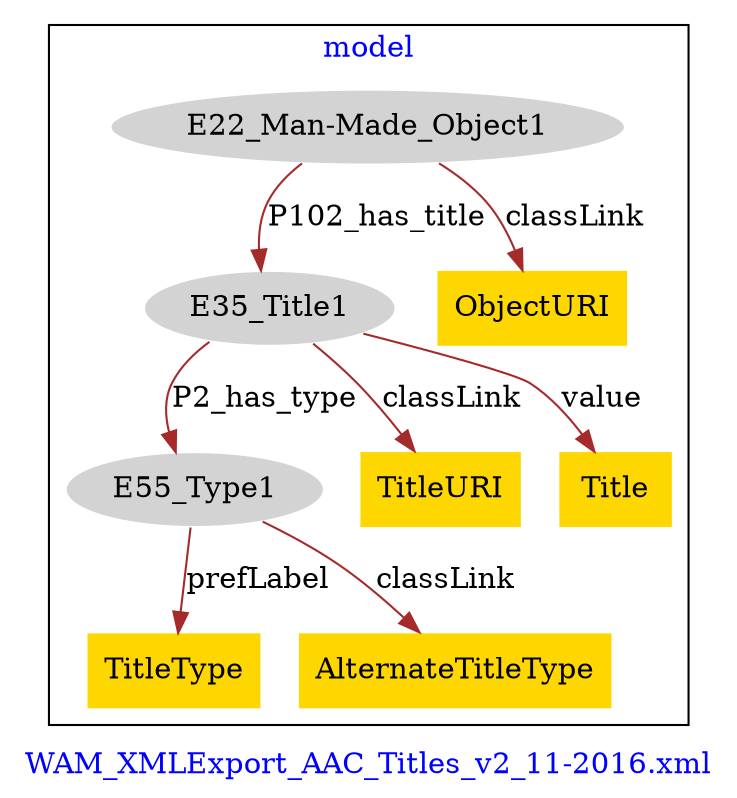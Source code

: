 digraph n0 {
fontcolor="blue"
remincross="true"
label="WAM_XMLExport_AAC_Titles_v2_11-2016.xml"
subgraph cluster {
label="model"
n2[style="filled",color="white",fillcolor="lightgray",label="E22_Man-Made_Object1"];
n3[style="filled",color="white",fillcolor="lightgray",label="E35_Title1"];
n4[style="filled",color="white",fillcolor="lightgray",label="E55_Type1"];
n5[shape="plaintext",style="filled",fillcolor="gold",label="TitleType"];
n6[shape="plaintext",style="filled",fillcolor="gold",label="TitleURI"];
n7[shape="plaintext",style="filled",fillcolor="gold",label="AlternateTitleType"];
n8[shape="plaintext",style="filled",fillcolor="gold",label="Title"];
n9[shape="plaintext",style="filled",fillcolor="gold",label="ObjectURI"];
}
n2 -> n3[color="brown",fontcolor="black",label="P102_has_title"]
n3 -> n4[color="brown",fontcolor="black",label="P2_has_type"]
n4 -> n5[color="brown",fontcolor="black",label="prefLabel"]
n3 -> n6[color="brown",fontcolor="black",label="classLink"]
n4 -> n7[color="brown",fontcolor="black",label="classLink"]
n3 -> n8[color="brown",fontcolor="black",label="value"]
n2 -> n9[color="brown",fontcolor="black",label="classLink"]
}
